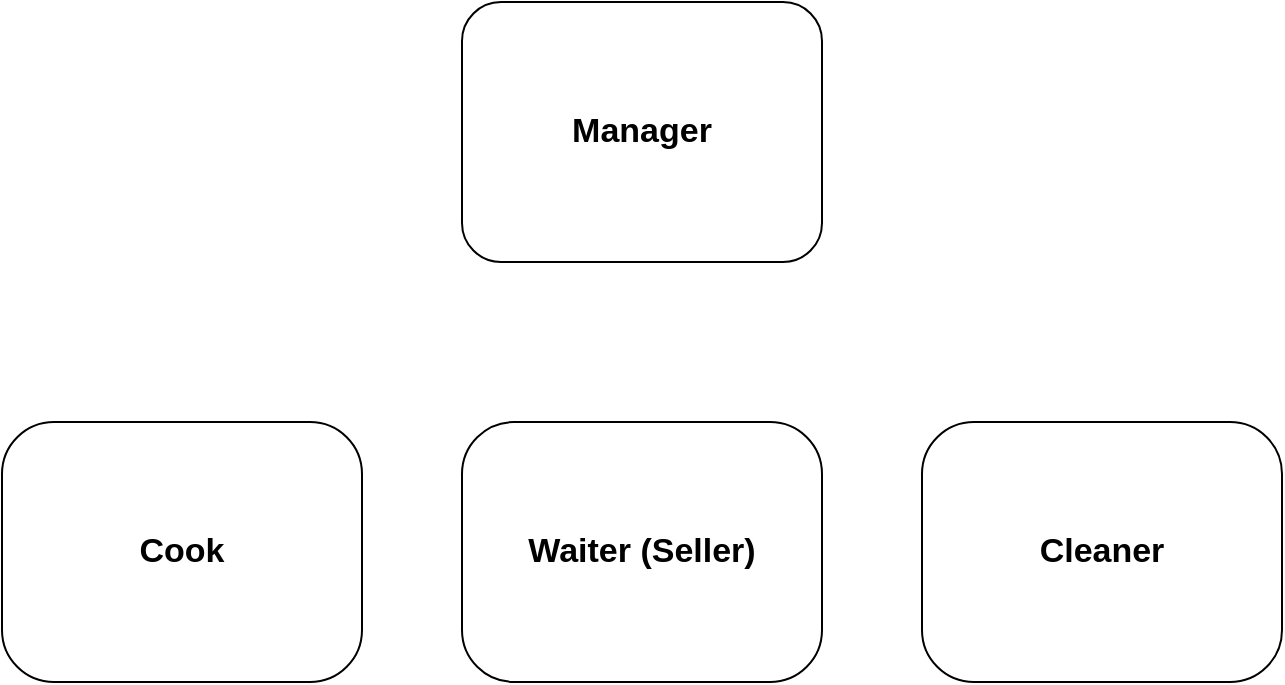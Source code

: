 <mxfile version="14.6.6" type="github">
  <diagram id="prtHgNgQTEPvFCAcTncT" name="Page-1">
    <mxGraphModel dx="716" dy="383" grid="1" gridSize="10" guides="1" tooltips="1" connect="1" arrows="1" fold="1" page="1" pageScale="1" pageWidth="827" pageHeight="1169" math="0" shadow="0">
      <root>
        <mxCell id="0" />
        <mxCell id="1" parent="0" />
        <mxCell id="4xmRyvGzu3ehN-zr2d3g-1" value="Manager" style="rounded=1;whiteSpace=wrap;html=1;fontStyle=1;fontSize=17;" vertex="1" parent="1">
          <mxGeometry x="310" y="90" width="180" height="130" as="geometry" />
        </mxCell>
        <mxCell id="4xmRyvGzu3ehN-zr2d3g-2" value="Сook" style="rounded=1;whiteSpace=wrap;html=1;fontStyle=1;fontSize=17;arcSize=20;" vertex="1" parent="1">
          <mxGeometry x="80" y="300" width="180" height="130" as="geometry" />
        </mxCell>
        <mxCell id="4xmRyvGzu3ehN-zr2d3g-3" value="Waiter (Seller)" style="rounded=1;whiteSpace=wrap;html=1;fontStyle=1;fontSize=17;arcSize=20;" vertex="1" parent="1">
          <mxGeometry x="310" y="300" width="180" height="130" as="geometry" />
        </mxCell>
        <mxCell id="4xmRyvGzu3ehN-zr2d3g-4" value="Cleaner" style="rounded=1;whiteSpace=wrap;html=1;fontStyle=1;fontSize=17;arcSize=20;" vertex="1" parent="1">
          <mxGeometry x="540" y="300" width="180" height="130" as="geometry" />
        </mxCell>
      </root>
    </mxGraphModel>
  </diagram>
</mxfile>
